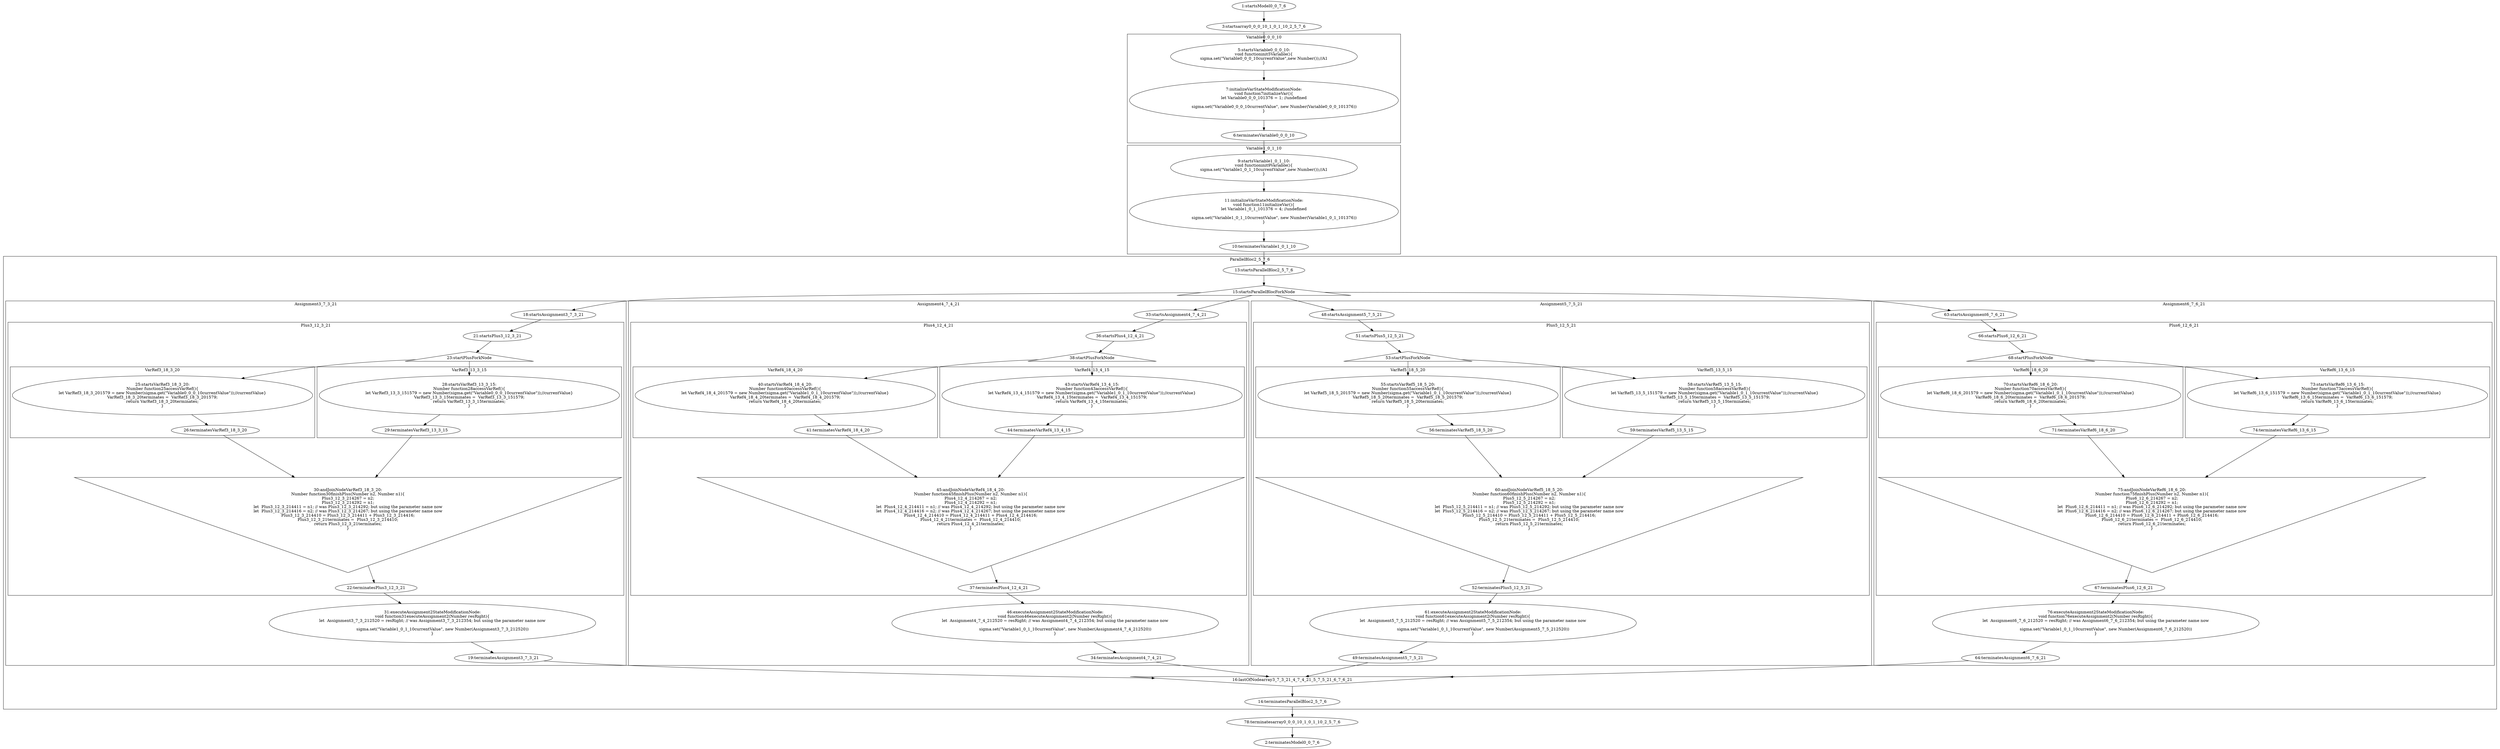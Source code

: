 digraph G {
subgraph cluster_4 {
label = "Variable0_0_0_10";
  "5" [label="5:startsVariable0_0_0_10:
void functioninit5Variable(){
sigma.set(\"Variable0_0_0_10currentValue\",new Number());//A1
}" shape="ellipse" ];
  "6" [label="6:terminatesVariable0_0_0_10" shape="ellipse" ];
  "7" [label="7:initializeVarStateModificationNode:
void function7initializeVar(){
let Variable0_0_0_101376 = 1; //undefined

                sigma.set(\"Variable0_0_0_10currentValue\", new Number(Variable0_0_0_101376))
}" shape="ellipse" ];
}
subgraph cluster_8 {
label = "Variable1_0_1_10";
  "9" [label="9:startsVariable1_0_1_10:
void functioninit9Variable(){
sigma.set(\"Variable1_0_1_10currentValue\",new Number());//A1
}" shape="ellipse" ];
  "10" [label="10:terminatesVariable1_0_1_10" shape="ellipse" ];
  "11" [label="11:initializeVarStateModificationNode:
void function11initializeVar(){
let Variable1_0_1_101376 = 4; //undefined

                sigma.set(\"Variable1_0_1_10currentValue\", new Number(Variable1_0_1_101376))
}" shape="ellipse" ];
}
subgraph cluster_12 {
label = "ParallelBloc2_5_7_6";
  "13" [label="13:startsParallelBloc2_5_7_6" shape="ellipse" ];
  "14" [label="14:terminatesParallelBloc2_5_7_6" shape="ellipse" ];
  "15" [label="15:startsParallelBlocForkNode" shape="triangle" ];
  "16" [label="16:lastOfNodearray3_7_3_21_4_7_4_21_5_7_5_21_6_7_6_21" shape="invtriangle" ];
subgraph cluster_17 {
label = "Assignment3_7_3_21";
  "18" [label="18:startsAssignment3_7_3_21" shape="ellipse" ];
  "19" [label="19:terminatesAssignment3_7_3_21" shape="ellipse" ];
  "31" [label="31:executeAssignment2StateModificationNode:
void function31executeAssignment2(Number resRight){
let  Assignment3_7_3_212520 = resRight; // was Assignment3_7_3_212354; but using the parameter name now
                                 
                sigma.set(\"Variable1_0_1_10currentValue\", new Number(Assignment3_7_3_212520))
}" shape="ellipse" ];
subgraph cluster_20 {
label = "Plus3_12_3_21";
  "21" [label="21:startsPlus3_12_3_21" shape="ellipse" ];
  "22" [label="22:terminatesPlus3_12_3_21" shape="ellipse" ];
  "23" [label="23:startPlusForkNode" shape="triangle" ];
  "30" [label="30:andJoinNodeVarRef3_18_3_20:
Number function30finishPlus(Number n2, Number n1){
Plus3_12_3_214267 = n2;
Plus3_12_3_214292 = n1;
let  Plus3_12_3_214411 = n1; // was Plus3_12_3_214292; but using the parameter name now
let  Plus3_12_3_214416 = n2; // was Plus3_12_3_214267; but using the parameter name now
Plus3_12_3_214410 = Plus3_12_3_214411 + Plus3_12_3_214416;
Plus3_12_3_21terminates =  Plus3_12_3_214410;
return Plus3_12_3_21terminates;
}" shape="invtriangle" ];
subgraph cluster_24 {
label = "VarRef3_18_3_20";
  "25" [label="25:startsVarRef3_18_3_20:
Number function25accessVarRef(){
let VarRef3_18_3_201579 = new Number(sigma.get(\"Variable0_0_0_10currentValue\"));//currentValue}
VarRef3_18_3_20terminates =  VarRef3_18_3_201579;
return VarRef3_18_3_20terminates;
}" shape="ellipse" ];
  "26" [label="26:terminatesVarRef3_18_3_20" shape="ellipse" ];
}
subgraph cluster_27 {
label = "VarRef3_13_3_15";
  "28" [label="28:startsVarRef3_13_3_15:
Number function28accessVarRef(){
let VarRef3_13_3_151579 = new Number(sigma.get(\"Variable0_0_0_10currentValue\"));//currentValue}
VarRef3_13_3_15terminates =  VarRef3_13_3_151579;
return VarRef3_13_3_15terminates;
}" shape="ellipse" ];
  "29" [label="29:terminatesVarRef3_13_3_15" shape="ellipse" ];
}
}
}
subgraph cluster_32 {
label = "Assignment4_7_4_21";
  "33" [label="33:startsAssignment4_7_4_21" shape="ellipse" ];
  "34" [label="34:terminatesAssignment4_7_4_21" shape="ellipse" ];
  "46" [label="46:executeAssignment2StateModificationNode:
void function46executeAssignment2(Number resRight){
let  Assignment4_7_4_212520 = resRight; // was Assignment4_7_4_212354; but using the parameter name now
                                 
                sigma.set(\"Variable1_0_1_10currentValue\", new Number(Assignment4_7_4_212520))
}" shape="ellipse" ];
subgraph cluster_35 {
label = "Plus4_12_4_21";
  "36" [label="36:startsPlus4_12_4_21" shape="ellipse" ];
  "37" [label="37:terminatesPlus4_12_4_21" shape="ellipse" ];
  "38" [label="38:startPlusForkNode" shape="triangle" ];
  "45" [label="45:andJoinNodeVarRef4_18_4_20:
Number function45finishPlus(Number n2, Number n1){
Plus4_12_4_214267 = n2;
Plus4_12_4_214292 = n1;
let  Plus4_12_4_214411 = n1; // was Plus4_12_4_214292; but using the parameter name now
let  Plus4_12_4_214416 = n2; // was Plus4_12_4_214267; but using the parameter name now
Plus4_12_4_214410 = Plus4_12_4_214411 + Plus4_12_4_214416;
Plus4_12_4_21terminates =  Plus4_12_4_214410;
return Plus4_12_4_21terminates;
}" shape="invtriangle" ];
subgraph cluster_39 {
label = "VarRef4_18_4_20";
  "40" [label="40:startsVarRef4_18_4_20:
Number function40accessVarRef(){
let VarRef4_18_4_201579 = new Number(sigma.get(\"Variable1_0_1_10currentValue\"));//currentValue}
VarRef4_18_4_20terminates =  VarRef4_18_4_201579;
return VarRef4_18_4_20terminates;
}" shape="ellipse" ];
  "41" [label="41:terminatesVarRef4_18_4_20" shape="ellipse" ];
}
subgraph cluster_42 {
label = "VarRef4_13_4_15";
  "43" [label="43:startsVarRef4_13_4_15:
Number function43accessVarRef(){
let VarRef4_13_4_151579 = new Number(sigma.get(\"Variable1_0_1_10currentValue\"));//currentValue}
VarRef4_13_4_15terminates =  VarRef4_13_4_151579;
return VarRef4_13_4_15terminates;
}" shape="ellipse" ];
  "44" [label="44:terminatesVarRef4_13_4_15" shape="ellipse" ];
}
}
}
subgraph cluster_47 {
label = "Assignment5_7_5_21";
  "48" [label="48:startsAssignment5_7_5_21" shape="ellipse" ];
  "49" [label="49:terminatesAssignment5_7_5_21" shape="ellipse" ];
  "61" [label="61:executeAssignment2StateModificationNode:
void function61executeAssignment2(Number resRight){
let  Assignment5_7_5_212520 = resRight; // was Assignment5_7_5_212354; but using the parameter name now
                                 
                sigma.set(\"Variable1_0_1_10currentValue\", new Number(Assignment5_7_5_212520))
}" shape="ellipse" ];
subgraph cluster_50 {
label = "Plus5_12_5_21";
  "51" [label="51:startsPlus5_12_5_21" shape="ellipse" ];
  "52" [label="52:terminatesPlus5_12_5_21" shape="ellipse" ];
  "53" [label="53:startPlusForkNode" shape="triangle" ];
  "60" [label="60:andJoinNodeVarRef5_18_5_20:
Number function60finishPlus(Number n2, Number n1){
Plus5_12_5_214267 = n2;
Plus5_12_5_214292 = n1;
let  Plus5_12_5_214411 = n1; // was Plus5_12_5_214292; but using the parameter name now
let  Plus5_12_5_214416 = n2; // was Plus5_12_5_214267; but using the parameter name now
Plus5_12_5_214410 = Plus5_12_5_214411 + Plus5_12_5_214416;
Plus5_12_5_21terminates =  Plus5_12_5_214410;
return Plus5_12_5_21terminates;
}" shape="invtriangle" ];
subgraph cluster_54 {
label = "VarRef5_18_5_20";
  "55" [label="55:startsVarRef5_18_5_20:
Number function55accessVarRef(){
let VarRef5_18_5_201579 = new Number(sigma.get(\"Variable1_0_1_10currentValue\"));//currentValue}
VarRef5_18_5_20terminates =  VarRef5_18_5_201579;
return VarRef5_18_5_20terminates;
}" shape="ellipse" ];
  "56" [label="56:terminatesVarRef5_18_5_20" shape="ellipse" ];
}
subgraph cluster_57 {
label = "VarRef5_13_5_15";
  "58" [label="58:startsVarRef5_13_5_15:
Number function58accessVarRef(){
let VarRef5_13_5_151579 = new Number(sigma.get(\"Variable1_0_1_10currentValue\"));//currentValue}
VarRef5_13_5_15terminates =  VarRef5_13_5_151579;
return VarRef5_13_5_15terminates;
}" shape="ellipse" ];
  "59" [label="59:terminatesVarRef5_13_5_15" shape="ellipse" ];
}
}
}
subgraph cluster_62 {
label = "Assignment6_7_6_21";
  "63" [label="63:startsAssignment6_7_6_21" shape="ellipse" ];
  "64" [label="64:terminatesAssignment6_7_6_21" shape="ellipse" ];
  "76" [label="76:executeAssignment2StateModificationNode:
void function76executeAssignment2(Number resRight){
let  Assignment6_7_6_212520 = resRight; // was Assignment6_7_6_212354; but using the parameter name now
                                 
                sigma.set(\"Variable1_0_1_10currentValue\", new Number(Assignment6_7_6_212520))
}" shape="ellipse" ];
subgraph cluster_65 {
label = "Plus6_12_6_21";
  "66" [label="66:startsPlus6_12_6_21" shape="ellipse" ];
  "67" [label="67:terminatesPlus6_12_6_21" shape="ellipse" ];
  "68" [label="68:startPlusForkNode" shape="triangle" ];
  "75" [label="75:andJoinNodeVarRef6_18_6_20:
Number function75finishPlus(Number n2, Number n1){
Plus6_12_6_214267 = n2;
Plus6_12_6_214292 = n1;
let  Plus6_12_6_214411 = n1; // was Plus6_12_6_214292; but using the parameter name now
let  Plus6_12_6_214416 = n2; // was Plus6_12_6_214267; but using the parameter name now
Plus6_12_6_214410 = Plus6_12_6_214411 + Plus6_12_6_214416;
Plus6_12_6_21terminates =  Plus6_12_6_214410;
return Plus6_12_6_21terminates;
}" shape="invtriangle" ];
subgraph cluster_69 {
label = "VarRef6_18_6_20";
  "70" [label="70:startsVarRef6_18_6_20:
Number function70accessVarRef(){
let VarRef6_18_6_201579 = new Number(sigma.get(\"Variable1_0_1_10currentValue\"));//currentValue}
VarRef6_18_6_20terminates =  VarRef6_18_6_201579;
return VarRef6_18_6_20terminates;
}" shape="ellipse" ];
  "71" [label="71:terminatesVarRef6_18_6_20" shape="ellipse" ];
}
subgraph cluster_72 {
label = "VarRef6_13_6_15";
  "73" [label="73:startsVarRef6_13_6_15:
Number function73accessVarRef(){
let VarRef6_13_6_151579 = new Number(sigma.get(\"Variable1_0_1_10currentValue\"));//currentValue}
VarRef6_13_6_15terminates =  VarRef6_13_6_151579;
return VarRef6_13_6_15terminates;
}" shape="ellipse" ];
  "74" [label="74:terminatesVarRef6_13_6_15" shape="ellipse" ];
}
}
}
}
  "1" [label="1:startsModel0_0_7_6" shape="ellipse" ];
  "2" [label="2:terminatesModel0_0_7_6" shape="ellipse" ];
  "3" [label="3:startsarray0_0_0_10_1_0_1_10_2_5_7_6" shape="ellipse" ];
  "78" [label="78:terminatesarray0_0_0_10_1_0_1_10_2_5_7_6" shape="ellipse" ];
  "5" -> "7" [label=""];
  "7" -> "6" [label=""];
  "9" -> "11" [label=""];
  "11" -> "10" [label=""];
  "25" -> "26" [label=""];
  "28" -> "29" [label=""];
  "21" -> "23" [label=""];
  "23" -> "25" [label=""];
  "23" -> "28" [label=""];
  "26" -> "30" [label=""];
  "29" -> "30" [label=""];
  "30" -> "22" [label=""];
  "18" -> "21" [label=""];
  "22" -> "31" [label=""];
  "31" -> "19" [label=""];
  "40" -> "41" [label=""];
  "43" -> "44" [label=""];
  "36" -> "38" [label=""];
  "38" -> "40" [label=""];
  "38" -> "43" [label=""];
  "41" -> "45" [label=""];
  "44" -> "45" [label=""];
  "45" -> "37" [label=""];
  "33" -> "36" [label=""];
  "37" -> "46" [label=""];
  "46" -> "34" [label=""];
  "55" -> "56" [label=""];
  "58" -> "59" [label=""];
  "51" -> "53" [label=""];
  "53" -> "55" [label=""];
  "53" -> "58" [label=""];
  "56" -> "60" [label=""];
  "59" -> "60" [label=""];
  "60" -> "52" [label=""];
  "48" -> "51" [label=""];
  "52" -> "61" [label=""];
  "61" -> "49" [label=""];
  "70" -> "71" [label=""];
  "73" -> "74" [label=""];
  "66" -> "68" [label=""];
  "68" -> "70" [label=""];
  "68" -> "73" [label=""];
  "71" -> "75" [label=""];
  "74" -> "75" [label=""];
  "75" -> "67" [label=""];
  "63" -> "66" [label=""];
  "67" -> "76" [label=""];
  "76" -> "64" [label=""];
  "13" -> "15" [label=""];
  "15" -> "18" [label=""];
  "19" -> "16" [label=""];
  "15" -> "33" [label=""];
  "34" -> "16" [label=""];
  "15" -> "48" [label=""];
  "49" -> "16" [label=""];
  "15" -> "63" [label=""];
  "64" -> "16" [label=""];
  "16" -> "14" [label=""];
  "1" -> "3" [label=""];
  "3" -> "5" [label=""];
  "6" -> "9" [label=""];
  "10" -> "13" [label=""];
  "14" -> "78" [label=""];
  "78" -> "2" [label=""];
}